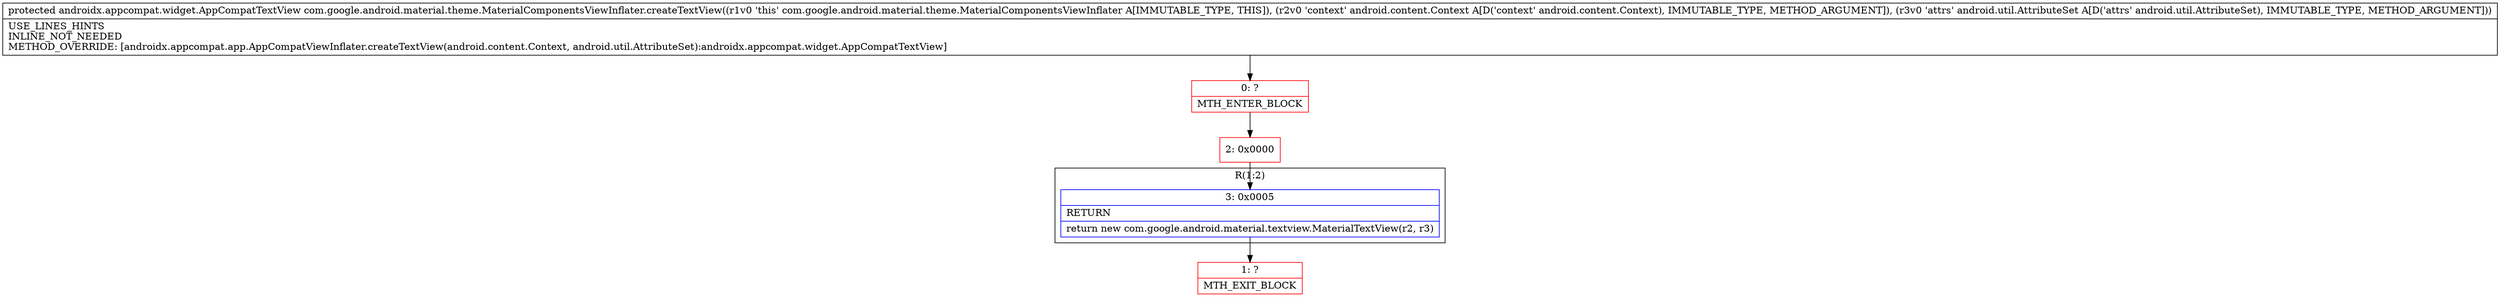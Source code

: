 digraph "CFG forcom.google.android.material.theme.MaterialComponentsViewInflater.createTextView(Landroid\/content\/Context;Landroid\/util\/AttributeSet;)Landroidx\/appcompat\/widget\/AppCompatTextView;" {
subgraph cluster_Region_199703666 {
label = "R(1:2)";
node [shape=record,color=blue];
Node_3 [shape=record,label="{3\:\ 0x0005|RETURN\l|return new com.google.android.material.textview.MaterialTextView(r2, r3)\l}"];
}
Node_0 [shape=record,color=red,label="{0\:\ ?|MTH_ENTER_BLOCK\l}"];
Node_2 [shape=record,color=red,label="{2\:\ 0x0000}"];
Node_1 [shape=record,color=red,label="{1\:\ ?|MTH_EXIT_BLOCK\l}"];
MethodNode[shape=record,label="{protected androidx.appcompat.widget.AppCompatTextView com.google.android.material.theme.MaterialComponentsViewInflater.createTextView((r1v0 'this' com.google.android.material.theme.MaterialComponentsViewInflater A[IMMUTABLE_TYPE, THIS]), (r2v0 'context' android.content.Context A[D('context' android.content.Context), IMMUTABLE_TYPE, METHOD_ARGUMENT]), (r3v0 'attrs' android.util.AttributeSet A[D('attrs' android.util.AttributeSet), IMMUTABLE_TYPE, METHOD_ARGUMENT]))  | USE_LINES_HINTS\lINLINE_NOT_NEEDED\lMETHOD_OVERRIDE: [androidx.appcompat.app.AppCompatViewInflater.createTextView(android.content.Context, android.util.AttributeSet):androidx.appcompat.widget.AppCompatTextView]\l}"];
MethodNode -> Node_0;Node_3 -> Node_1;
Node_0 -> Node_2;
Node_2 -> Node_3;
}

